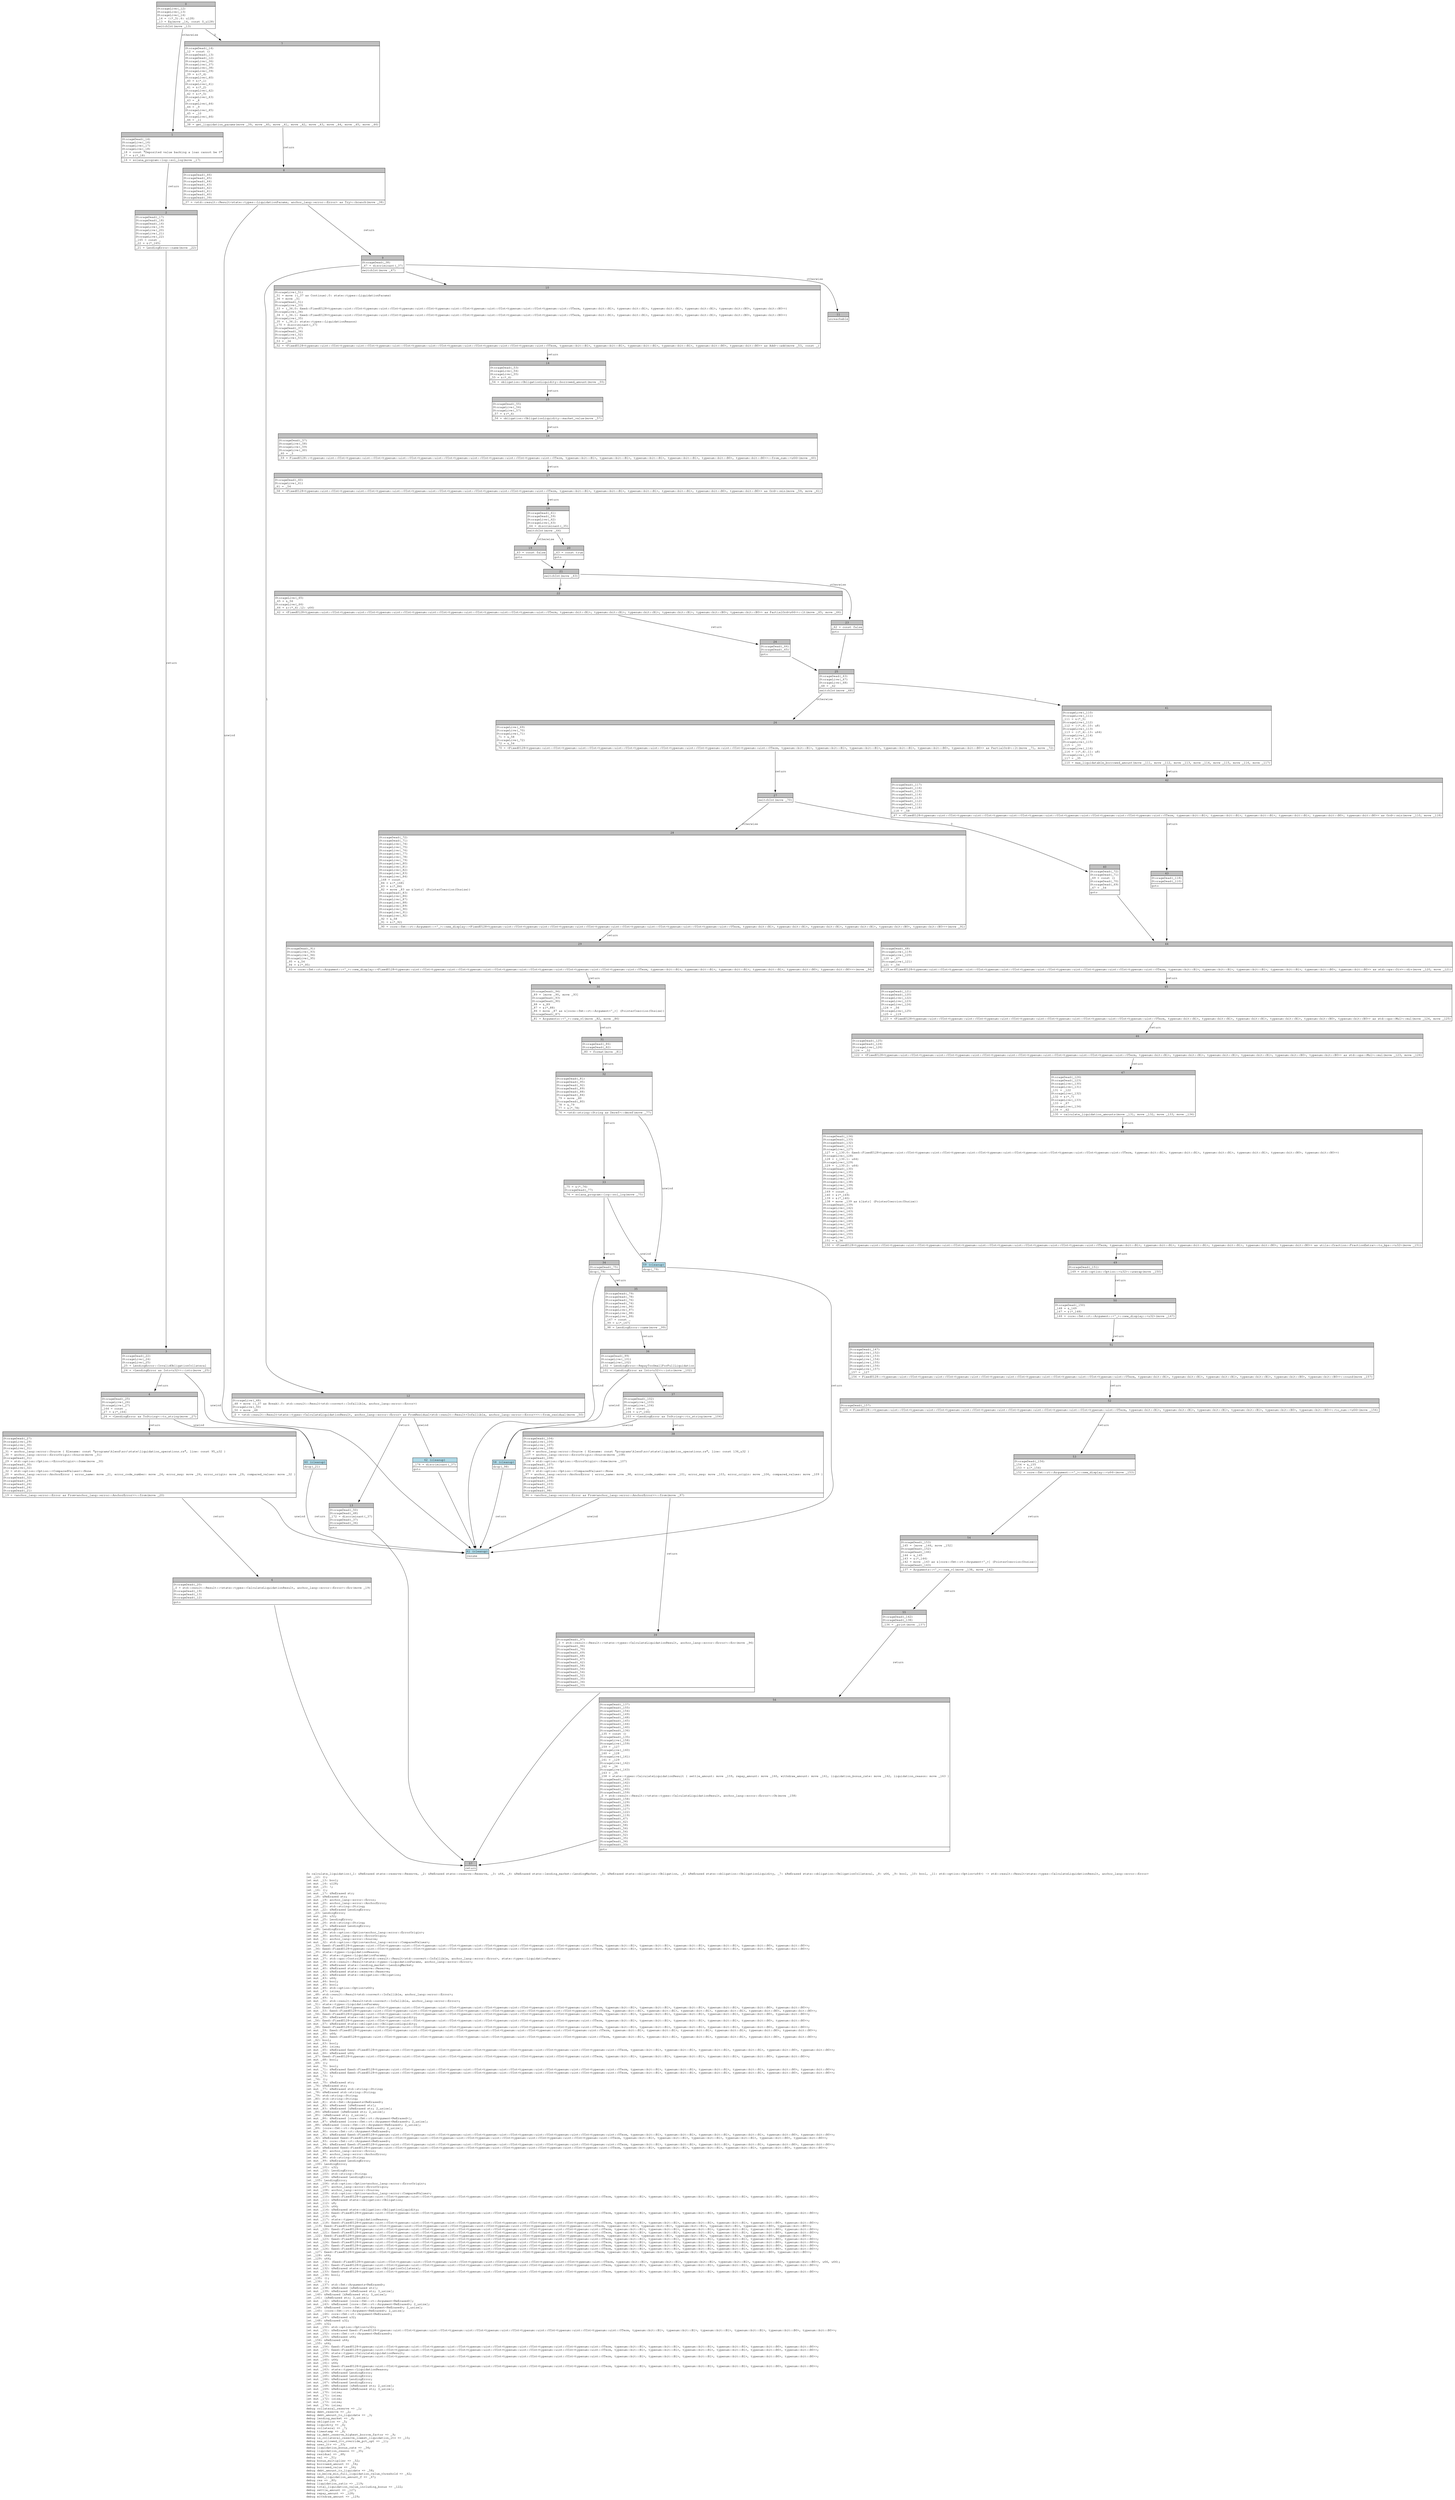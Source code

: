 digraph Mir_0_1566 {
    graph [fontname="Courier, monospace"];
    node [fontname="Courier, monospace"];
    edge [fontname="Courier, monospace"];
    label=<fn calculate_liquidation(_1: &amp;ReErased state::reserve::Reserve, _2: &amp;ReErased state::reserve::Reserve, _3: u64, _4: &amp;ReErased state::lending_market::LendingMarket, _5: &amp;ReErased state::obligation::Obligation, _6: &amp;ReErased state::obligation::ObligationLiquidity, _7: &amp;ReErased state::obligation::ObligationCollateral, _8: u64, _9: bool, _10: bool, _11: std::option::Option&lt;u64&gt;) -&gt; std::result::Result&lt;state::types::CalculateLiquidationResult, anchor_lang::error::Error&gt;<br align="left"/>let _12: ();<br align="left"/>let mut _13: bool;<br align="left"/>let mut _14: u128;<br align="left"/>let mut _15: !;<br align="left"/>let _16: ();<br align="left"/>let mut _17: &amp;ReErased str;<br align="left"/>let _18: &amp;ReErased str;<br align="left"/>let mut _19: anchor_lang::error::Error;<br align="left"/>let mut _20: anchor_lang::error::AnchorError;<br align="left"/>let mut _21: std::string::String;<br align="left"/>let mut _22: &amp;ReErased LendingError;<br align="left"/>let _23: LendingError;<br align="left"/>let mut _24: u32;<br align="left"/>let mut _25: LendingError;<br align="left"/>let mut _26: std::string::String;<br align="left"/>let mut _27: &amp;ReErased LendingError;<br align="left"/>let _28: LendingError;<br align="left"/>let mut _29: std::option::Option&lt;anchor_lang::error::ErrorOrigin&gt;;<br align="left"/>let mut _30: anchor_lang::error::ErrorOrigin;<br align="left"/>let mut _31: anchor_lang::error::Source;<br align="left"/>let mut _32: std::option::Option&lt;anchor_lang::error::ComparedValues&gt;;<br align="left"/>let _33: fixed::FixedU128&lt;typenum::uint::UInt&lt;typenum::uint::UInt&lt;typenum::uint::UInt&lt;typenum::uint::UInt&lt;typenum::uint::UInt&lt;typenum::uint::UInt&lt;typenum::uint::UTerm, typenum::bit::B1&gt;, typenum::bit::B1&gt;, typenum::bit::B1&gt;, typenum::bit::B1&gt;, typenum::bit::B0&gt;, typenum::bit::B0&gt;&gt;;<br align="left"/>let _34: fixed::FixedU128&lt;typenum::uint::UInt&lt;typenum::uint::UInt&lt;typenum::uint::UInt&lt;typenum::uint::UInt&lt;typenum::uint::UInt&lt;typenum::uint::UInt&lt;typenum::uint::UTerm, typenum::bit::B1&gt;, typenum::bit::B1&gt;, typenum::bit::B1&gt;, typenum::bit::B1&gt;, typenum::bit::B0&gt;, typenum::bit::B0&gt;&gt;;<br align="left"/>let _35: state::types::LiquidationReason;<br align="left"/>let mut _36: state::types::LiquidationParams;<br align="left"/>let mut _37: std::ops::ControlFlow&lt;std::result::Result&lt;std::convert::Infallible, anchor_lang::error::Error&gt;, state::types::LiquidationParams&gt;;<br align="left"/>let mut _38: std::result::Result&lt;state::types::LiquidationParams, anchor_lang::error::Error&gt;;<br align="left"/>let mut _39: &amp;ReErased state::lending_market::LendingMarket;<br align="left"/>let mut _40: &amp;ReErased state::reserve::Reserve;<br align="left"/>let mut _41: &amp;ReErased state::reserve::Reserve;<br align="left"/>let mut _42: &amp;ReErased state::obligation::Obligation;<br align="left"/>let mut _43: u64;<br align="left"/>let mut _44: bool;<br align="left"/>let mut _45: bool;<br align="left"/>let mut _46: std::option::Option&lt;u64&gt;;<br align="left"/>let mut _47: isize;<br align="left"/>let _48: std::result::Result&lt;std::convert::Infallible, anchor_lang::error::Error&gt;;<br align="left"/>let mut _49: !;<br align="left"/>let mut _50: std::result::Result&lt;std::convert::Infallible, anchor_lang::error::Error&gt;;<br align="left"/>let _51: state::types::LiquidationParams;<br align="left"/>let _52: fixed::FixedU128&lt;typenum::uint::UInt&lt;typenum::uint::UInt&lt;typenum::uint::UInt&lt;typenum::uint::UInt&lt;typenum::uint::UInt&lt;typenum::uint::UInt&lt;typenum::uint::UTerm, typenum::bit::B1&gt;, typenum::bit::B1&gt;, typenum::bit::B1&gt;, typenum::bit::B1&gt;, typenum::bit::B0&gt;, typenum::bit::B0&gt;&gt;;<br align="left"/>let mut _53: fixed::FixedU128&lt;typenum::uint::UInt&lt;typenum::uint::UInt&lt;typenum::uint::UInt&lt;typenum::uint::UInt&lt;typenum::uint::UInt&lt;typenum::uint::UInt&lt;typenum::uint::UTerm, typenum::bit::B1&gt;, typenum::bit::B1&gt;, typenum::bit::B1&gt;, typenum::bit::B1&gt;, typenum::bit::B0&gt;, typenum::bit::B0&gt;&gt;;<br align="left"/>let _54: fixed::FixedU128&lt;typenum::uint::UInt&lt;typenum::uint::UInt&lt;typenum::uint::UInt&lt;typenum::uint::UInt&lt;typenum::uint::UInt&lt;typenum::uint::UInt&lt;typenum::uint::UTerm, typenum::bit::B1&gt;, typenum::bit::B1&gt;, typenum::bit::B1&gt;, typenum::bit::B1&gt;, typenum::bit::B0&gt;, typenum::bit::B0&gt;&gt;;<br align="left"/>let mut _55: &amp;ReErased state::obligation::ObligationLiquidity;<br align="left"/>let _56: fixed::FixedU128&lt;typenum::uint::UInt&lt;typenum::uint::UInt&lt;typenum::uint::UInt&lt;typenum::uint::UInt&lt;typenum::uint::UInt&lt;typenum::uint::UInt&lt;typenum::uint::UTerm, typenum::bit::B1&gt;, typenum::bit::B1&gt;, typenum::bit::B1&gt;, typenum::bit::B1&gt;, typenum::bit::B0&gt;, typenum::bit::B0&gt;&gt;;<br align="left"/>let mut _57: &amp;ReErased state::obligation::ObligationLiquidity;<br align="left"/>let _58: fixed::FixedU128&lt;typenum::uint::UInt&lt;typenum::uint::UInt&lt;typenum::uint::UInt&lt;typenum::uint::UInt&lt;typenum::uint::UInt&lt;typenum::uint::UInt&lt;typenum::uint::UTerm, typenum::bit::B1&gt;, typenum::bit::B1&gt;, typenum::bit::B1&gt;, typenum::bit::B1&gt;, typenum::bit::B0&gt;, typenum::bit::B0&gt;&gt;;<br align="left"/>let mut _59: fixed::FixedU128&lt;typenum::uint::UInt&lt;typenum::uint::UInt&lt;typenum::uint::UInt&lt;typenum::uint::UInt&lt;typenum::uint::UInt&lt;typenum::uint::UInt&lt;typenum::uint::UTerm, typenum::bit::B1&gt;, typenum::bit::B1&gt;, typenum::bit::B1&gt;, typenum::bit::B1&gt;, typenum::bit::B0&gt;, typenum::bit::B0&gt;&gt;;<br align="left"/>let mut _60: u64;<br align="left"/>let mut _61: fixed::FixedU128&lt;typenum::uint::UInt&lt;typenum::uint::UInt&lt;typenum::uint::UInt&lt;typenum::uint::UInt&lt;typenum::uint::UInt&lt;typenum::uint::UInt&lt;typenum::uint::UTerm, typenum::bit::B1&gt;, typenum::bit::B1&gt;, typenum::bit::B1&gt;, typenum::bit::B1&gt;, typenum::bit::B0&gt;, typenum::bit::B0&gt;&gt;;<br align="left"/>let _62: bool;<br align="left"/>let mut _63: bool;<br align="left"/>let mut _64: isize;<br align="left"/>let mut _65: &amp;ReErased fixed::FixedU128&lt;typenum::uint::UInt&lt;typenum::uint::UInt&lt;typenum::uint::UInt&lt;typenum::uint::UInt&lt;typenum::uint::UInt&lt;typenum::uint::UInt&lt;typenum::uint::UTerm, typenum::bit::B1&gt;, typenum::bit::B1&gt;, typenum::bit::B1&gt;, typenum::bit::B1&gt;, typenum::bit::B0&gt;, typenum::bit::B0&gt;&gt;;<br align="left"/>let mut _66: &amp;ReErased u64;<br align="left"/>let _67: fixed::FixedU128&lt;typenum::uint::UInt&lt;typenum::uint::UInt&lt;typenum::uint::UInt&lt;typenum::uint::UInt&lt;typenum::uint::UInt&lt;typenum::uint::UInt&lt;typenum::uint::UTerm, typenum::bit::B1&gt;, typenum::bit::B1&gt;, typenum::bit::B1&gt;, typenum::bit::B1&gt;, typenum::bit::B0&gt;, typenum::bit::B0&gt;&gt;;<br align="left"/>let mut _68: bool;<br align="left"/>let _69: ();<br align="left"/>let mut _70: bool;<br align="left"/>let mut _71: &amp;ReErased fixed::FixedU128&lt;typenum::uint::UInt&lt;typenum::uint::UInt&lt;typenum::uint::UInt&lt;typenum::uint::UInt&lt;typenum::uint::UInt&lt;typenum::uint::UInt&lt;typenum::uint::UTerm, typenum::bit::B1&gt;, typenum::bit::B1&gt;, typenum::bit::B1&gt;, typenum::bit::B1&gt;, typenum::bit::B0&gt;, typenum::bit::B0&gt;&gt;;<br align="left"/>let mut _72: &amp;ReErased fixed::FixedU128&lt;typenum::uint::UInt&lt;typenum::uint::UInt&lt;typenum::uint::UInt&lt;typenum::uint::UInt&lt;typenum::uint::UInt&lt;typenum::uint::UInt&lt;typenum::uint::UTerm, typenum::bit::B1&gt;, typenum::bit::B1&gt;, typenum::bit::B1&gt;, typenum::bit::B1&gt;, typenum::bit::B0&gt;, typenum::bit::B0&gt;&gt;;<br align="left"/>let mut _73: !;<br align="left"/>let _74: ();<br align="left"/>let mut _75: &amp;ReErased str;<br align="left"/>let _76: &amp;ReErased str;<br align="left"/>let mut _77: &amp;ReErased std::string::String;<br align="left"/>let _78: &amp;ReErased std::string::String;<br align="left"/>let _79: std::string::String;<br align="left"/>let _80: std::string::String;<br align="left"/>let mut _81: std::fmt::Arguments&lt;ReErased&gt;;<br align="left"/>let mut _82: &amp;ReErased [&amp;ReErased str];<br align="left"/>let mut _83: &amp;ReErased [&amp;ReErased str; 2_usize];<br align="left"/>let _84: &amp;ReErased [&amp;ReErased str; 2_usize];<br align="left"/>let _85: [&amp;ReErased str; 2_usize];<br align="left"/>let mut _86: &amp;ReErased [core::fmt::rt::Argument&lt;ReErased&gt;];<br align="left"/>let mut _87: &amp;ReErased [core::fmt::rt::Argument&lt;ReErased&gt;; 2_usize];<br align="left"/>let _88: &amp;ReErased [core::fmt::rt::Argument&lt;ReErased&gt;; 2_usize];<br align="left"/>let _89: [core::fmt::rt::Argument&lt;ReErased&gt;; 2_usize];<br align="left"/>let mut _90: core::fmt::rt::Argument&lt;ReErased&gt;;<br align="left"/>let mut _91: &amp;ReErased fixed::FixedU128&lt;typenum::uint::UInt&lt;typenum::uint::UInt&lt;typenum::uint::UInt&lt;typenum::uint::UInt&lt;typenum::uint::UInt&lt;typenum::uint::UInt&lt;typenum::uint::UTerm, typenum::bit::B1&gt;, typenum::bit::B1&gt;, typenum::bit::B1&gt;, typenum::bit::B1&gt;, typenum::bit::B0&gt;, typenum::bit::B0&gt;&gt;;<br align="left"/>let _92: &amp;ReErased fixed::FixedU128&lt;typenum::uint::UInt&lt;typenum::uint::UInt&lt;typenum::uint::UInt&lt;typenum::uint::UInt&lt;typenum::uint::UInt&lt;typenum::uint::UInt&lt;typenum::uint::UTerm, typenum::bit::B1&gt;, typenum::bit::B1&gt;, typenum::bit::B1&gt;, typenum::bit::B1&gt;, typenum::bit::B0&gt;, typenum::bit::B0&gt;&gt;;<br align="left"/>let mut _93: core::fmt::rt::Argument&lt;ReErased&gt;;<br align="left"/>let mut _94: &amp;ReErased fixed::FixedU128&lt;typenum::uint::UInt&lt;typenum::uint::UInt&lt;typenum::uint::UInt&lt;typenum::uint::UInt&lt;typenum::uint::UInt&lt;typenum::uint::UInt&lt;typenum::uint::UTerm, typenum::bit::B1&gt;, typenum::bit::B1&gt;, typenum::bit::B1&gt;, typenum::bit::B1&gt;, typenum::bit::B0&gt;, typenum::bit::B0&gt;&gt;;<br align="left"/>let _95: &amp;ReErased fixed::FixedU128&lt;typenum::uint::UInt&lt;typenum::uint::UInt&lt;typenum::uint::UInt&lt;typenum::uint::UInt&lt;typenum::uint::UInt&lt;typenum::uint::UInt&lt;typenum::uint::UTerm, typenum::bit::B1&gt;, typenum::bit::B1&gt;, typenum::bit::B1&gt;, typenum::bit::B1&gt;, typenum::bit::B0&gt;, typenum::bit::B0&gt;&gt;;<br align="left"/>let mut _96: anchor_lang::error::Error;<br align="left"/>let mut _97: anchor_lang::error::AnchorError;<br align="left"/>let mut _98: std::string::String;<br align="left"/>let mut _99: &amp;ReErased LendingError;<br align="left"/>let _100: LendingError;<br align="left"/>let mut _101: u32;<br align="left"/>let mut _102: LendingError;<br align="left"/>let mut _103: std::string::String;<br align="left"/>let mut _104: &amp;ReErased LendingError;<br align="left"/>let _105: LendingError;<br align="left"/>let mut _106: std::option::Option&lt;anchor_lang::error::ErrorOrigin&gt;;<br align="left"/>let mut _107: anchor_lang::error::ErrorOrigin;<br align="left"/>let mut _108: anchor_lang::error::Source;<br align="left"/>let mut _109: std::option::Option&lt;anchor_lang::error::ComparedValues&gt;;<br align="left"/>let mut _110: fixed::FixedU128&lt;typenum::uint::UInt&lt;typenum::uint::UInt&lt;typenum::uint::UInt&lt;typenum::uint::UInt&lt;typenum::uint::UInt&lt;typenum::uint::UInt&lt;typenum::uint::UTerm, typenum::bit::B1&gt;, typenum::bit::B1&gt;, typenum::bit::B1&gt;, typenum::bit::B1&gt;, typenum::bit::B0&gt;, typenum::bit::B0&gt;&gt;;<br align="left"/>let mut _111: &amp;ReErased state::obligation::Obligation;<br align="left"/>let mut _112: u8;<br align="left"/>let mut _113: u64;<br align="left"/>let mut _114: &amp;ReErased state::obligation::ObligationLiquidity;<br align="left"/>let mut _115: fixed::FixedU128&lt;typenum::uint::UInt&lt;typenum::uint::UInt&lt;typenum::uint::UInt&lt;typenum::uint::UInt&lt;typenum::uint::UInt&lt;typenum::uint::UInt&lt;typenum::uint::UTerm, typenum::bit::B1&gt;, typenum::bit::B1&gt;, typenum::bit::B1&gt;, typenum::bit::B1&gt;, typenum::bit::B0&gt;, typenum::bit::B0&gt;&gt;;<br align="left"/>let mut _116: u8;<br align="left"/>let mut _117: state::types::LiquidationReason;<br align="left"/>let mut _118: fixed::FixedU128&lt;typenum::uint::UInt&lt;typenum::uint::UInt&lt;typenum::uint::UInt&lt;typenum::uint::UInt&lt;typenum::uint::UInt&lt;typenum::uint::UInt&lt;typenum::uint::UTerm, typenum::bit::B1&gt;, typenum::bit::B1&gt;, typenum::bit::B1&gt;, typenum::bit::B1&gt;, typenum::bit::B0&gt;, typenum::bit::B0&gt;&gt;;<br align="left"/>let _119: fixed::FixedU128&lt;typenum::uint::UInt&lt;typenum::uint::UInt&lt;typenum::uint::UInt&lt;typenum::uint::UInt&lt;typenum::uint::UInt&lt;typenum::uint::UInt&lt;typenum::uint::UTerm, typenum::bit::B1&gt;, typenum::bit::B1&gt;, typenum::bit::B1&gt;, typenum::bit::B1&gt;, typenum::bit::B0&gt;, typenum::bit::B0&gt;&gt;;<br align="left"/>let mut _120: fixed::FixedU128&lt;typenum::uint::UInt&lt;typenum::uint::UInt&lt;typenum::uint::UInt&lt;typenum::uint::UInt&lt;typenum::uint::UInt&lt;typenum::uint::UInt&lt;typenum::uint::UTerm, typenum::bit::B1&gt;, typenum::bit::B1&gt;, typenum::bit::B1&gt;, typenum::bit::B1&gt;, typenum::bit::B0&gt;, typenum::bit::B0&gt;&gt;;<br align="left"/>let mut _121: fixed::FixedU128&lt;typenum::uint::UInt&lt;typenum::uint::UInt&lt;typenum::uint::UInt&lt;typenum::uint::UInt&lt;typenum::uint::UInt&lt;typenum::uint::UInt&lt;typenum::uint::UTerm, typenum::bit::B1&gt;, typenum::bit::B1&gt;, typenum::bit::B1&gt;, typenum::bit::B1&gt;, typenum::bit::B0&gt;, typenum::bit::B0&gt;&gt;;<br align="left"/>let _122: fixed::FixedU128&lt;typenum::uint::UInt&lt;typenum::uint::UInt&lt;typenum::uint::UInt&lt;typenum::uint::UInt&lt;typenum::uint::UInt&lt;typenum::uint::UInt&lt;typenum::uint::UTerm, typenum::bit::B1&gt;, typenum::bit::B1&gt;, typenum::bit::B1&gt;, typenum::bit::B1&gt;, typenum::bit::B0&gt;, typenum::bit::B0&gt;&gt;;<br align="left"/>let mut _123: fixed::FixedU128&lt;typenum::uint::UInt&lt;typenum::uint::UInt&lt;typenum::uint::UInt&lt;typenum::uint::UInt&lt;typenum::uint::UInt&lt;typenum::uint::UInt&lt;typenum::uint::UTerm, typenum::bit::B1&gt;, typenum::bit::B1&gt;, typenum::bit::B1&gt;, typenum::bit::B1&gt;, typenum::bit::B0&gt;, typenum::bit::B0&gt;&gt;;<br align="left"/>let mut _124: fixed::FixedU128&lt;typenum::uint::UInt&lt;typenum::uint::UInt&lt;typenum::uint::UInt&lt;typenum::uint::UInt&lt;typenum::uint::UInt&lt;typenum::uint::UInt&lt;typenum::uint::UTerm, typenum::bit::B1&gt;, typenum::bit::B1&gt;, typenum::bit::B1&gt;, typenum::bit::B1&gt;, typenum::bit::B0&gt;, typenum::bit::B0&gt;&gt;;<br align="left"/>let mut _125: fixed::FixedU128&lt;typenum::uint::UInt&lt;typenum::uint::UInt&lt;typenum::uint::UInt&lt;typenum::uint::UInt&lt;typenum::uint::UInt&lt;typenum::uint::UInt&lt;typenum::uint::UTerm, typenum::bit::B1&gt;, typenum::bit::B1&gt;, typenum::bit::B1&gt;, typenum::bit::B1&gt;, typenum::bit::B0&gt;, typenum::bit::B0&gt;&gt;;<br align="left"/>let mut _126: fixed::FixedU128&lt;typenum::uint::UInt&lt;typenum::uint::UInt&lt;typenum::uint::UInt&lt;typenum::uint::UInt&lt;typenum::uint::UInt&lt;typenum::uint::UInt&lt;typenum::uint::UTerm, typenum::bit::B1&gt;, typenum::bit::B1&gt;, typenum::bit::B1&gt;, typenum::bit::B1&gt;, typenum::bit::B0&gt;, typenum::bit::B0&gt;&gt;;<br align="left"/>let _127: fixed::FixedU128&lt;typenum::uint::UInt&lt;typenum::uint::UInt&lt;typenum::uint::UInt&lt;typenum::uint::UInt&lt;typenum::uint::UInt&lt;typenum::uint::UInt&lt;typenum::uint::UTerm, typenum::bit::B1&gt;, typenum::bit::B1&gt;, typenum::bit::B1&gt;, typenum::bit::B1&gt;, typenum::bit::B0&gt;, typenum::bit::B0&gt;&gt;;<br align="left"/>let _128: u64;<br align="left"/>let _129: u64;<br align="left"/>let mut _130: (fixed::FixedU128&lt;typenum::uint::UInt&lt;typenum::uint::UInt&lt;typenum::uint::UInt&lt;typenum::uint::UInt&lt;typenum::uint::UInt&lt;typenum::uint::UInt&lt;typenum::uint::UTerm, typenum::bit::B1&gt;, typenum::bit::B1&gt;, typenum::bit::B1&gt;, typenum::bit::B1&gt;, typenum::bit::B0&gt;, typenum::bit::B0&gt;&gt;, u64, u64);<br align="left"/>let mut _131: fixed::FixedU128&lt;typenum::uint::UInt&lt;typenum::uint::UInt&lt;typenum::uint::UInt&lt;typenum::uint::UInt&lt;typenum::uint::UInt&lt;typenum::uint::UInt&lt;typenum::uint::UTerm, typenum::bit::B1&gt;, typenum::bit::B1&gt;, typenum::bit::B1&gt;, typenum::bit::B1&gt;, typenum::bit::B0&gt;, typenum::bit::B0&gt;&gt;;<br align="left"/>let mut _132: &amp;ReErased state::obligation::ObligationCollateral;<br align="left"/>let mut _133: fixed::FixedU128&lt;typenum::uint::UInt&lt;typenum::uint::UInt&lt;typenum::uint::UInt&lt;typenum::uint::UInt&lt;typenum::uint::UInt&lt;typenum::uint::UInt&lt;typenum::uint::UTerm, typenum::bit::B1&gt;, typenum::bit::B1&gt;, typenum::bit::B1&gt;, typenum::bit::B1&gt;, typenum::bit::B0&gt;, typenum::bit::B0&gt;&gt;;<br align="left"/>let mut _134: bool;<br align="left"/>let _135: ();<br align="left"/>let _136: ();<br align="left"/>let mut _137: std::fmt::Arguments&lt;ReErased&gt;;<br align="left"/>let mut _138: &amp;ReErased [&amp;ReErased str];<br align="left"/>let mut _139: &amp;ReErased [&amp;ReErased str; 3_usize];<br align="left"/>let _140: &amp;ReErased [&amp;ReErased str; 3_usize];<br align="left"/>let _141: [&amp;ReErased str; 3_usize];<br align="left"/>let mut _142: &amp;ReErased [core::fmt::rt::Argument&lt;ReErased&gt;];<br align="left"/>let mut _143: &amp;ReErased [core::fmt::rt::Argument&lt;ReErased&gt;; 2_usize];<br align="left"/>let _144: &amp;ReErased [core::fmt::rt::Argument&lt;ReErased&gt;; 2_usize];<br align="left"/>let _145: [core::fmt::rt::Argument&lt;ReErased&gt;; 2_usize];<br align="left"/>let mut _146: core::fmt::rt::Argument&lt;ReErased&gt;;<br align="left"/>let mut _147: &amp;ReErased u32;<br align="left"/>let _148: &amp;ReErased u32;<br align="left"/>let _149: u32;<br align="left"/>let mut _150: std::option::Option&lt;u32&gt;;<br align="left"/>let mut _151: &amp;ReErased fixed::FixedU128&lt;typenum::uint::UInt&lt;typenum::uint::UInt&lt;typenum::uint::UInt&lt;typenum::uint::UInt&lt;typenum::uint::UInt&lt;typenum::uint::UInt&lt;typenum::uint::UTerm, typenum::bit::B1&gt;, typenum::bit::B1&gt;, typenum::bit::B1&gt;, typenum::bit::B1&gt;, typenum::bit::B0&gt;, typenum::bit::B0&gt;&gt;;<br align="left"/>let mut _152: core::fmt::rt::Argument&lt;ReErased&gt;;<br align="left"/>let mut _153: &amp;ReErased u64;<br align="left"/>let _154: &amp;ReErased u64;<br align="left"/>let _155: u64;<br align="left"/>let mut _156: fixed::FixedU128&lt;typenum::uint::UInt&lt;typenum::uint::UInt&lt;typenum::uint::UInt&lt;typenum::uint::UInt&lt;typenum::uint::UInt&lt;typenum::uint::UInt&lt;typenum::uint::UTerm, typenum::bit::B1&gt;, typenum::bit::B1&gt;, typenum::bit::B1&gt;, typenum::bit::B1&gt;, typenum::bit::B0&gt;, typenum::bit::B0&gt;&gt;;<br align="left"/>let mut _157: fixed::FixedU128&lt;typenum::uint::UInt&lt;typenum::uint::UInt&lt;typenum::uint::UInt&lt;typenum::uint::UInt&lt;typenum::uint::UInt&lt;typenum::uint::UInt&lt;typenum::uint::UTerm, typenum::bit::B1&gt;, typenum::bit::B1&gt;, typenum::bit::B1&gt;, typenum::bit::B1&gt;, typenum::bit::B0&gt;, typenum::bit::B0&gt;&gt;;<br align="left"/>let mut _158: state::types::CalculateLiquidationResult;<br align="left"/>let mut _159: fixed::FixedU128&lt;typenum::uint::UInt&lt;typenum::uint::UInt&lt;typenum::uint::UInt&lt;typenum::uint::UInt&lt;typenum::uint::UInt&lt;typenum::uint::UInt&lt;typenum::uint::UTerm, typenum::bit::B1&gt;, typenum::bit::B1&gt;, typenum::bit::B1&gt;, typenum::bit::B1&gt;, typenum::bit::B0&gt;, typenum::bit::B0&gt;&gt;;<br align="left"/>let mut _160: u64;<br align="left"/>let mut _161: u64;<br align="left"/>let mut _162: fixed::FixedU128&lt;typenum::uint::UInt&lt;typenum::uint::UInt&lt;typenum::uint::UInt&lt;typenum::uint::UInt&lt;typenum::uint::UInt&lt;typenum::uint::UInt&lt;typenum::uint::UTerm, typenum::bit::B1&gt;, typenum::bit::B1&gt;, typenum::bit::B1&gt;, typenum::bit::B1&gt;, typenum::bit::B0&gt;, typenum::bit::B0&gt;&gt;;<br align="left"/>let mut _163: state::types::LiquidationReason;<br align="left"/>let mut _164: &amp;ReErased LendingError;<br align="left"/>let mut _165: &amp;ReErased LendingError;<br align="left"/>let mut _166: &amp;ReErased LendingError;<br align="left"/>let mut _167: &amp;ReErased LendingError;<br align="left"/>let mut _168: &amp;ReErased [&amp;ReErased str; 2_usize];<br align="left"/>let mut _169: &amp;ReErased [&amp;ReErased str; 3_usize];<br align="left"/>let mut _170: isize;<br align="left"/>let mut _171: isize;<br align="left"/>let mut _172: isize;<br align="left"/>let mut _173: isize;<br align="left"/>let mut _174: isize;<br align="left"/>debug collateral_reserve =&gt; _1;<br align="left"/>debug debt_reserve =&gt; _2;<br align="left"/>debug debt_amount_to_liquidate =&gt; _3;<br align="left"/>debug lending_market =&gt; _4;<br align="left"/>debug obligation =&gt; _5;<br align="left"/>debug liquidity =&gt; _6;<br align="left"/>debug collateral =&gt; _7;<br align="left"/>debug timestamp =&gt; _8;<br align="left"/>debug is_debt_reserve_highest_borrow_factor =&gt; _9;<br align="left"/>debug is_collateral_reserve_lowest_liquidation_ltv =&gt; _10;<br align="left"/>debug max_allowed_ltv_override_pct_opt =&gt; _11;<br align="left"/>debug user_ltv =&gt; _33;<br align="left"/>debug liquidation_bonus_rate =&gt; _34;<br align="left"/>debug liquidation_reason =&gt; _35;<br align="left"/>debug residual =&gt; _48;<br align="left"/>debug val =&gt; _51;<br align="left"/>debug bonus_multiplier =&gt; _52;<br align="left"/>debug borrowed_amount =&gt; _54;<br align="left"/>debug borrowed_value =&gt; _56;<br align="left"/>debug debt_amount_to_liquidate =&gt; _58;<br align="left"/>debug is_below_min_full_liquidation_value_threshold =&gt; _62;<br align="left"/>debug debt_liquidation_amount_f =&gt; _67;<br align="left"/>debug res =&gt; _80;<br align="left"/>debug liquidation_ratio =&gt; _119;<br align="left"/>debug total_liquidation_value_including_bonus =&gt; _122;<br align="left"/>debug settle_amount =&gt; _127;<br align="left"/>debug repay_amount =&gt; _128;<br align="left"/>debug withdraw_amount =&gt; _129;<br align="left"/>>;
    bb0__0_1566 [shape="none", label=<<table border="0" cellborder="1" cellspacing="0"><tr><td bgcolor="gray" align="center" colspan="1">0</td></tr><tr><td align="left" balign="left">StorageLive(_12)<br/>StorageLive(_13)<br/>StorageLive(_14)<br/>_14 = ((*_5).6: u128)<br/>_13 = Eq(move _14, const 0_u128)<br/></td></tr><tr><td align="left">switchInt(move _13)</td></tr></table>>];
    bb1__0_1566 [shape="none", label=<<table border="0" cellborder="1" cellspacing="0"><tr><td bgcolor="gray" align="center" colspan="1">1</td></tr><tr><td align="left" balign="left">StorageDead(_14)<br/>StorageLive(_16)<br/>StorageLive(_17)<br/>StorageLive(_18)<br/>_18 = const &quot;Deposited value backing a loan cannot be 0&quot;<br/>_17 = &amp;(*_18)<br/></td></tr><tr><td align="left">_16 = solana_program::log::sol_log(move _17)</td></tr></table>>];
    bb2__0_1566 [shape="none", label=<<table border="0" cellborder="1" cellspacing="0"><tr><td bgcolor="gray" align="center" colspan="1">2</td></tr><tr><td align="left" balign="left">StorageDead(_17)<br/>StorageDead(_18)<br/>StorageDead(_16)<br/>StorageLive(_19)<br/>StorageLive(_20)<br/>StorageLive(_21)<br/>StorageLive(_22)<br/>_165 = const _<br/>_22 = &amp;(*_165)<br/></td></tr><tr><td align="left">_21 = LendingError::name(move _22)</td></tr></table>>];
    bb3__0_1566 [shape="none", label=<<table border="0" cellborder="1" cellspacing="0"><tr><td bgcolor="gray" align="center" colspan="1">3</td></tr><tr><td align="left" balign="left">StorageDead(_22)<br/>StorageLive(_24)<br/>StorageLive(_25)<br/>_25 = LendingError::InvalidObligationCollateral<br/></td></tr><tr><td align="left">_24 = &lt;LendingError as Into&lt;u32&gt;&gt;::into(move _25)</td></tr></table>>];
    bb4__0_1566 [shape="none", label=<<table border="0" cellborder="1" cellspacing="0"><tr><td bgcolor="gray" align="center" colspan="1">4</td></tr><tr><td align="left" balign="left">StorageDead(_25)<br/>StorageLive(_26)<br/>StorageLive(_27)<br/>_164 = const _<br/>_27 = &amp;(*_164)<br/></td></tr><tr><td align="left">_26 = &lt;LendingError as ToString&gt;::to_string(move _27)</td></tr></table>>];
    bb5__0_1566 [shape="none", label=<<table border="0" cellborder="1" cellspacing="0"><tr><td bgcolor="gray" align="center" colspan="1">5</td></tr><tr><td align="left" balign="left">StorageDead(_27)<br/>StorageLive(_29)<br/>StorageLive(_30)<br/>StorageLive(_31)<br/>_31 = anchor_lang::error::Source { filename: const &quot;programs\\klend\\src\\state\\liquidation_operations.rs&quot;, line: const 95_u32 }<br/>_30 = anchor_lang::error::ErrorOrigin::Source(move _31)<br/>StorageDead(_31)<br/>_29 = std::option::Option::&lt;ErrorOrigin&gt;::Some(move _30)<br/>StorageDead(_30)<br/>StorageLive(_32)<br/>_32 = std::option::Option::&lt;ComparedValues&gt;::None<br/>_20 = anchor_lang::error::AnchorError { error_name: move _21, error_code_number: move _24, error_msg: move _26, error_origin: move _29, compared_values: move _32 }<br/>StorageDead(_32)<br/>StorageDead(_29)<br/>StorageDead(_26)<br/>StorageDead(_24)<br/>StorageDead(_21)<br/></td></tr><tr><td align="left">_19 = &lt;anchor_lang::error::Error as From&lt;anchor_lang::error::AnchorError&gt;&gt;::from(move _20)</td></tr></table>>];
    bb6__0_1566 [shape="none", label=<<table border="0" cellborder="1" cellspacing="0"><tr><td bgcolor="gray" align="center" colspan="1">6</td></tr><tr><td align="left" balign="left">StorageDead(_20)<br/>_0 = std::result::Result::&lt;state::types::CalculateLiquidationResult, anchor_lang::error::Error&gt;::Err(move _19)<br/>StorageDead(_19)<br/>StorageDead(_13)<br/>StorageDead(_12)<br/></td></tr><tr><td align="left">goto</td></tr></table>>];
    bb7__0_1566 [shape="none", label=<<table border="0" cellborder="1" cellspacing="0"><tr><td bgcolor="gray" align="center" colspan="1">7</td></tr><tr><td align="left" balign="left">StorageDead(_14)<br/>_12 = const ()<br/>StorageDead(_13)<br/>StorageDead(_12)<br/>StorageLive(_36)<br/>StorageLive(_37)<br/>StorageLive(_38)<br/>StorageLive(_39)<br/>_39 = &amp;(*_4)<br/>StorageLive(_40)<br/>_40 = &amp;(*_1)<br/>StorageLive(_41)<br/>_41 = &amp;(*_2)<br/>StorageLive(_42)<br/>_42 = &amp;(*_5)<br/>StorageLive(_43)<br/>_43 = _8<br/>StorageLive(_44)<br/>_44 = _9<br/>StorageLive(_45)<br/>_45 = _10<br/>StorageLive(_46)<br/>_46 = _11<br/></td></tr><tr><td align="left">_38 = get_liquidation_params(move _39, move _40, move _41, move _42, move _43, move _44, move _45, move _46)</td></tr></table>>];
    bb8__0_1566 [shape="none", label=<<table border="0" cellborder="1" cellspacing="0"><tr><td bgcolor="gray" align="center" colspan="1">8</td></tr><tr><td align="left" balign="left">StorageDead(_46)<br/>StorageDead(_45)<br/>StorageDead(_44)<br/>StorageDead(_43)<br/>StorageDead(_42)<br/>StorageDead(_41)<br/>StorageDead(_40)<br/>StorageDead(_39)<br/></td></tr><tr><td align="left">_37 = &lt;std::result::Result&lt;state::types::LiquidationParams, anchor_lang::error::Error&gt; as Try&gt;::branch(move _38)</td></tr></table>>];
    bb9__0_1566 [shape="none", label=<<table border="0" cellborder="1" cellspacing="0"><tr><td bgcolor="gray" align="center" colspan="1">9</td></tr><tr><td align="left" balign="left">StorageDead(_38)<br/>_47 = discriminant(_37)<br/></td></tr><tr><td align="left">switchInt(move _47)</td></tr></table>>];
    bb10__0_1566 [shape="none", label=<<table border="0" cellborder="1" cellspacing="0"><tr><td bgcolor="gray" align="center" colspan="1">10</td></tr><tr><td align="left" balign="left">StorageLive(_51)<br/>_51 = move ((_37 as Continue).0: state::types::LiquidationParams)<br/>_36 = move _51<br/>StorageDead(_51)<br/>StorageLive(_33)<br/>_33 = (_36.0: fixed::FixedU128&lt;typenum::uint::UInt&lt;typenum::uint::UInt&lt;typenum::uint::UInt&lt;typenum::uint::UInt&lt;typenum::uint::UInt&lt;typenum::uint::UInt&lt;typenum::uint::UTerm, typenum::bit::B1&gt;, typenum::bit::B1&gt;, typenum::bit::B1&gt;, typenum::bit::B1&gt;, typenum::bit::B0&gt;, typenum::bit::B0&gt;&gt;)<br/>StorageLive(_34)<br/>_34 = (_36.1: fixed::FixedU128&lt;typenum::uint::UInt&lt;typenum::uint::UInt&lt;typenum::uint::UInt&lt;typenum::uint::UInt&lt;typenum::uint::UInt&lt;typenum::uint::UInt&lt;typenum::uint::UTerm, typenum::bit::B1&gt;, typenum::bit::B1&gt;, typenum::bit::B1&gt;, typenum::bit::B1&gt;, typenum::bit::B0&gt;, typenum::bit::B0&gt;&gt;)<br/>StorageLive(_35)<br/>_35 = (_36.2: state::types::LiquidationReason)<br/>_170 = discriminant(_37)<br/>StorageDead(_37)<br/>StorageDead(_36)<br/>StorageLive(_52)<br/>StorageLive(_53)<br/>_53 = _34<br/></td></tr><tr><td align="left">_52 = &lt;FixedU128&lt;typenum::uint::UInt&lt;typenum::uint::UInt&lt;typenum::uint::UInt&lt;typenum::uint::UInt&lt;typenum::uint::UInt&lt;typenum::uint::UInt&lt;typenum::uint::UTerm, typenum::bit::B1&gt;, typenum::bit::B1&gt;, typenum::bit::B1&gt;, typenum::bit::B1&gt;, typenum::bit::B0&gt;, typenum::bit::B0&gt;&gt; as Add&gt;::add(move _53, const _)</td></tr></table>>];
    bb11__0_1566 [shape="none", label=<<table border="0" cellborder="1" cellspacing="0"><tr><td bgcolor="gray" align="center" colspan="1">11</td></tr><tr><td align="left">unreachable</td></tr></table>>];
    bb12__0_1566 [shape="none", label=<<table border="0" cellborder="1" cellspacing="0"><tr><td bgcolor="gray" align="center" colspan="1">12</td></tr><tr><td align="left" balign="left">StorageLive(_48)<br/>_48 = move ((_37 as Break).0: std::result::Result&lt;std::convert::Infallible, anchor_lang::error::Error&gt;)<br/>StorageLive(_50)<br/>_50 = move _48<br/></td></tr><tr><td align="left">_0 = &lt;std::result::Result&lt;state::types::CalculateLiquidationResult, anchor_lang::error::Error&gt; as FromResidual&lt;std::result::Result&lt;Infallible, anchor_lang::error::Error&gt;&gt;&gt;::from_residual(move _50)</td></tr></table>>];
    bb13__0_1566 [shape="none", label=<<table border="0" cellborder="1" cellspacing="0"><tr><td bgcolor="gray" align="center" colspan="1">13</td></tr><tr><td align="left" balign="left">StorageDead(_50)<br/>StorageDead(_48)<br/>_172 = discriminant(_37)<br/>StorageDead(_37)<br/>StorageDead(_36)<br/></td></tr><tr><td align="left">goto</td></tr></table>>];
    bb14__0_1566 [shape="none", label=<<table border="0" cellborder="1" cellspacing="0"><tr><td bgcolor="gray" align="center" colspan="1">14</td></tr><tr><td align="left" balign="left">StorageDead(_53)<br/>StorageLive(_54)<br/>StorageLive(_55)<br/>_55 = &amp;(*_6)<br/></td></tr><tr><td align="left">_54 = obligation::ObligationLiquidity::borrowed_amount(move _55)</td></tr></table>>];
    bb15__0_1566 [shape="none", label=<<table border="0" cellborder="1" cellspacing="0"><tr><td bgcolor="gray" align="center" colspan="1">15</td></tr><tr><td align="left" balign="left">StorageDead(_55)<br/>StorageLive(_56)<br/>StorageLive(_57)<br/>_57 = &amp;(*_6)<br/></td></tr><tr><td align="left">_56 = obligation::ObligationLiquidity::market_value(move _57)</td></tr></table>>];
    bb16__0_1566 [shape="none", label=<<table border="0" cellborder="1" cellspacing="0"><tr><td bgcolor="gray" align="center" colspan="1">16</td></tr><tr><td align="left" balign="left">StorageDead(_57)<br/>StorageLive(_58)<br/>StorageLive(_59)<br/>StorageLive(_60)<br/>_60 = _3<br/></td></tr><tr><td align="left">_59 = FixedU128::&lt;typenum::uint::UInt&lt;typenum::uint::UInt&lt;typenum::uint::UInt&lt;typenum::uint::UInt&lt;typenum::uint::UInt&lt;typenum::uint::UInt&lt;typenum::uint::UTerm, typenum::bit::B1&gt;, typenum::bit::B1&gt;, typenum::bit::B1&gt;, typenum::bit::B1&gt;, typenum::bit::B0&gt;, typenum::bit::B0&gt;&gt;::from_num::&lt;u64&gt;(move _60)</td></tr></table>>];
    bb17__0_1566 [shape="none", label=<<table border="0" cellborder="1" cellspacing="0"><tr><td bgcolor="gray" align="center" colspan="1">17</td></tr><tr><td align="left" balign="left">StorageDead(_60)<br/>StorageLive(_61)<br/>_61 = _54<br/></td></tr><tr><td align="left">_58 = &lt;FixedU128&lt;typenum::uint::UInt&lt;typenum::uint::UInt&lt;typenum::uint::UInt&lt;typenum::uint::UInt&lt;typenum::uint::UInt&lt;typenum::uint::UInt&lt;typenum::uint::UTerm, typenum::bit::B1&gt;, typenum::bit::B1&gt;, typenum::bit::B1&gt;, typenum::bit::B1&gt;, typenum::bit::B0&gt;, typenum::bit::B0&gt;&gt; as Ord&gt;::min(move _59, move _61)</td></tr></table>>];
    bb18__0_1566 [shape="none", label=<<table border="0" cellborder="1" cellspacing="0"><tr><td bgcolor="gray" align="center" colspan="1">18</td></tr><tr><td align="left" balign="left">StorageDead(_61)<br/>StorageDead(_59)<br/>StorageLive(_62)<br/>StorageLive(_63)<br/>_64 = discriminant(_35)<br/></td></tr><tr><td align="left">switchInt(move _64)</td></tr></table>>];
    bb19__0_1566 [shape="none", label=<<table border="0" cellborder="1" cellspacing="0"><tr><td bgcolor="gray" align="center" colspan="1">19</td></tr><tr><td align="left" balign="left">_63 = const false<br/></td></tr><tr><td align="left">goto</td></tr></table>>];
    bb20__0_1566 [shape="none", label=<<table border="0" cellborder="1" cellspacing="0"><tr><td bgcolor="gray" align="center" colspan="1">20</td></tr><tr><td align="left" balign="left">_63 = const true<br/></td></tr><tr><td align="left">goto</td></tr></table>>];
    bb21__0_1566 [shape="none", label=<<table border="0" cellborder="1" cellspacing="0"><tr><td bgcolor="gray" align="center" colspan="1">21</td></tr><tr><td align="left">switchInt(move _63)</td></tr></table>>];
    bb22__0_1566 [shape="none", label=<<table border="0" cellborder="1" cellspacing="0"><tr><td bgcolor="gray" align="center" colspan="1">22</td></tr><tr><td align="left" balign="left">StorageLive(_65)<br/>_65 = &amp;_56<br/>StorageLive(_66)<br/>_66 = &amp;((*_4).12: u64)<br/></td></tr><tr><td align="left">_62 = &lt;FixedU128&lt;typenum::uint::UInt&lt;typenum::uint::UInt&lt;typenum::uint::UInt&lt;typenum::uint::UInt&lt;typenum::uint::UInt&lt;typenum::uint::UInt&lt;typenum::uint::UTerm, typenum::bit::B1&gt;, typenum::bit::B1&gt;, typenum::bit::B1&gt;, typenum::bit::B1&gt;, typenum::bit::B0&gt;, typenum::bit::B0&gt;&gt; as PartialOrd&lt;u64&gt;&gt;::lt(move _65, move _66)</td></tr></table>>];
    bb23__0_1566 [shape="none", label=<<table border="0" cellborder="1" cellspacing="0"><tr><td bgcolor="gray" align="center" colspan="1">23</td></tr><tr><td align="left" balign="left">_62 = const false<br/></td></tr><tr><td align="left">goto</td></tr></table>>];
    bb24__0_1566 [shape="none", label=<<table border="0" cellborder="1" cellspacing="0"><tr><td bgcolor="gray" align="center" colspan="1">24</td></tr><tr><td align="left" balign="left">StorageDead(_66)<br/>StorageDead(_65)<br/></td></tr><tr><td align="left">goto</td></tr></table>>];
    bb25__0_1566 [shape="none", label=<<table border="0" cellborder="1" cellspacing="0"><tr><td bgcolor="gray" align="center" colspan="1">25</td></tr><tr><td align="left" balign="left">StorageDead(_63)<br/>StorageLive(_67)<br/>StorageLive(_68)<br/>_68 = _62<br/></td></tr><tr><td align="left">switchInt(move _68)</td></tr></table>>];
    bb26__0_1566 [shape="none", label=<<table border="0" cellborder="1" cellspacing="0"><tr><td bgcolor="gray" align="center" colspan="1">26</td></tr><tr><td align="left" balign="left">StorageLive(_69)<br/>StorageLive(_70)<br/>StorageLive(_71)<br/>_71 = &amp;_58<br/>StorageLive(_72)<br/>_72 = &amp;_54<br/></td></tr><tr><td align="left">_70 = &lt;FixedU128&lt;typenum::uint::UInt&lt;typenum::uint::UInt&lt;typenum::uint::UInt&lt;typenum::uint::UInt&lt;typenum::uint::UInt&lt;typenum::uint::UInt&lt;typenum::uint::UTerm, typenum::bit::B1&gt;, typenum::bit::B1&gt;, typenum::bit::B1&gt;, typenum::bit::B1&gt;, typenum::bit::B0&gt;, typenum::bit::B0&gt;&gt; as PartialOrd&gt;::lt(move _71, move _72)</td></tr></table>>];
    bb27__0_1566 [shape="none", label=<<table border="0" cellborder="1" cellspacing="0"><tr><td bgcolor="gray" align="center" colspan="1">27</td></tr><tr><td align="left">switchInt(move _70)</td></tr></table>>];
    bb28__0_1566 [shape="none", label=<<table border="0" cellborder="1" cellspacing="0"><tr><td bgcolor="gray" align="center" colspan="1">28</td></tr><tr><td align="left" balign="left">StorageDead(_72)<br/>StorageDead(_71)<br/>StorageLive(_74)<br/>StorageLive(_75)<br/>StorageLive(_76)<br/>StorageLive(_77)<br/>StorageLive(_78)<br/>StorageLive(_79)<br/>StorageLive(_80)<br/>StorageLive(_81)<br/>StorageLive(_82)<br/>StorageLive(_83)<br/>StorageLive(_84)<br/>_168 = const _<br/>_84 = &amp;(*_168)<br/>_83 = &amp;(*_84)<br/>_82 = move _83 as &amp;[&amp;str] (PointerCoercion(Unsize))<br/>StorageDead(_83)<br/>StorageLive(_86)<br/>StorageLive(_87)<br/>StorageLive(_88)<br/>StorageLive(_89)<br/>StorageLive(_90)<br/>StorageLive(_91)<br/>StorageLive(_92)<br/>_92 = &amp;_58<br/>_91 = &amp;(*_92)<br/></td></tr><tr><td align="left">_90 = core::fmt::rt::Argument::&lt;'_&gt;::new_display::&lt;FixedU128&lt;typenum::uint::UInt&lt;typenum::uint::UInt&lt;typenum::uint::UInt&lt;typenum::uint::UInt&lt;typenum::uint::UInt&lt;typenum::uint::UInt&lt;typenum::uint::UTerm, typenum::bit::B1&gt;, typenum::bit::B1&gt;, typenum::bit::B1&gt;, typenum::bit::B1&gt;, typenum::bit::B0&gt;, typenum::bit::B0&gt;&gt;&gt;(move _91)</td></tr></table>>];
    bb29__0_1566 [shape="none", label=<<table border="0" cellborder="1" cellspacing="0"><tr><td bgcolor="gray" align="center" colspan="1">29</td></tr><tr><td align="left" balign="left">StorageDead(_91)<br/>StorageLive(_93)<br/>StorageLive(_94)<br/>StorageLive(_95)<br/>_95 = &amp;_54<br/>_94 = &amp;(*_95)<br/></td></tr><tr><td align="left">_93 = core::fmt::rt::Argument::&lt;'_&gt;::new_display::&lt;FixedU128&lt;typenum::uint::UInt&lt;typenum::uint::UInt&lt;typenum::uint::UInt&lt;typenum::uint::UInt&lt;typenum::uint::UInt&lt;typenum::uint::UInt&lt;typenum::uint::UTerm, typenum::bit::B1&gt;, typenum::bit::B1&gt;, typenum::bit::B1&gt;, typenum::bit::B1&gt;, typenum::bit::B0&gt;, typenum::bit::B0&gt;&gt;&gt;(move _94)</td></tr></table>>];
    bb30__0_1566 [shape="none", label=<<table border="0" cellborder="1" cellspacing="0"><tr><td bgcolor="gray" align="center" colspan="1">30</td></tr><tr><td align="left" balign="left">StorageDead(_94)<br/>_89 = [move _90, move _93]<br/>StorageDead(_93)<br/>StorageDead(_90)<br/>_88 = &amp;_89<br/>_87 = &amp;(*_88)<br/>_86 = move _87 as &amp;[core::fmt::rt::Argument&lt;'_&gt;] (PointerCoercion(Unsize))<br/>StorageDead(_87)<br/></td></tr><tr><td align="left">_81 = Arguments::&lt;'_&gt;::new_v1(move _82, move _86)</td></tr></table>>];
    bb31__0_1566 [shape="none", label=<<table border="0" cellborder="1" cellspacing="0"><tr><td bgcolor="gray" align="center" colspan="1">31</td></tr><tr><td align="left" balign="left">StorageDead(_86)<br/>StorageDead(_82)<br/></td></tr><tr><td align="left">_80 = format(move _81)</td></tr></table>>];
    bb32__0_1566 [shape="none", label=<<table border="0" cellborder="1" cellspacing="0"><tr><td bgcolor="gray" align="center" colspan="1">32</td></tr><tr><td align="left" balign="left">StorageDead(_81)<br/>StorageDead(_95)<br/>StorageDead(_92)<br/>StorageDead(_89)<br/>StorageDead(_88)<br/>StorageDead(_84)<br/>_79 = move _80<br/>StorageDead(_80)<br/>_78 = &amp;_79<br/>_77 = &amp;(*_78)<br/></td></tr><tr><td align="left">_76 = &lt;std::string::String as Deref&gt;::deref(move _77)</td></tr></table>>];
    bb33__0_1566 [shape="none", label=<<table border="0" cellborder="1" cellspacing="0"><tr><td bgcolor="gray" align="center" colspan="1">33</td></tr><tr><td align="left" balign="left">_75 = &amp;(*_76)<br/>StorageDead(_77)<br/></td></tr><tr><td align="left">_74 = solana_program::log::sol_log(move _75)</td></tr></table>>];
    bb34__0_1566 [shape="none", label=<<table border="0" cellborder="1" cellspacing="0"><tr><td bgcolor="gray" align="center" colspan="1">34</td></tr><tr><td align="left" balign="left">StorageDead(_75)<br/></td></tr><tr><td align="left">drop(_79)</td></tr></table>>];
    bb35__0_1566 [shape="none", label=<<table border="0" cellborder="1" cellspacing="0"><tr><td bgcolor="gray" align="center" colspan="1">35</td></tr><tr><td align="left" balign="left">StorageDead(_79)<br/>StorageDead(_78)<br/>StorageDead(_76)<br/>StorageDead(_74)<br/>StorageLive(_96)<br/>StorageLive(_97)<br/>StorageLive(_98)<br/>StorageLive(_99)<br/>_167 = const _<br/>_99 = &amp;(*_167)<br/></td></tr><tr><td align="left">_98 = LendingError::name(move _99)</td></tr></table>>];
    bb36__0_1566 [shape="none", label=<<table border="0" cellborder="1" cellspacing="0"><tr><td bgcolor="gray" align="center" colspan="1">36</td></tr><tr><td align="left" balign="left">StorageDead(_99)<br/>StorageLive(_101)<br/>StorageLive(_102)<br/>_102 = LendingError::RepayTooSmallForFullLiquidation<br/></td></tr><tr><td align="left">_101 = &lt;LendingError as Into&lt;u32&gt;&gt;::into(move _102)</td></tr></table>>];
    bb37__0_1566 [shape="none", label=<<table border="0" cellborder="1" cellspacing="0"><tr><td bgcolor="gray" align="center" colspan="1">37</td></tr><tr><td align="left" balign="left">StorageDead(_102)<br/>StorageLive(_103)<br/>StorageLive(_104)<br/>_166 = const _<br/>_104 = &amp;(*_166)<br/></td></tr><tr><td align="left">_103 = &lt;LendingError as ToString&gt;::to_string(move _104)</td></tr></table>>];
    bb38__0_1566 [shape="none", label=<<table border="0" cellborder="1" cellspacing="0"><tr><td bgcolor="gray" align="center" colspan="1">38</td></tr><tr><td align="left" balign="left">StorageDead(_104)<br/>StorageLive(_106)<br/>StorageLive(_107)<br/>StorageLive(_108)<br/>_108 = anchor_lang::error::Source { filename: const &quot;programs\\klend\\src\\state\\liquidation_operations.rs&quot;, line: const 136_u32 }<br/>_107 = anchor_lang::error::ErrorOrigin::Source(move _108)<br/>StorageDead(_108)<br/>_106 = std::option::Option::&lt;ErrorOrigin&gt;::Some(move _107)<br/>StorageDead(_107)<br/>StorageLive(_109)<br/>_109 = std::option::Option::&lt;ComparedValues&gt;::None<br/>_97 = anchor_lang::error::AnchorError { error_name: move _98, error_code_number: move _101, error_msg: move _103, error_origin: move _106, compared_values: move _109 }<br/>StorageDead(_109)<br/>StorageDead(_106)<br/>StorageDead(_103)<br/>StorageDead(_101)<br/>StorageDead(_98)<br/></td></tr><tr><td align="left">_96 = &lt;anchor_lang::error::Error as From&lt;anchor_lang::error::AnchorError&gt;&gt;::from(move _97)</td></tr></table>>];
    bb39__0_1566 [shape="none", label=<<table border="0" cellborder="1" cellspacing="0"><tr><td bgcolor="gray" align="center" colspan="1">39</td></tr><tr><td align="left" balign="left">StorageDead(_97)<br/>_0 = std::result::Result::&lt;state::types::CalculateLiquidationResult, anchor_lang::error::Error&gt;::Err(move _96)<br/>StorageDead(_96)<br/>StorageDead(_70)<br/>StorageDead(_69)<br/>StorageDead(_68)<br/>StorageDead(_67)<br/>StorageDead(_62)<br/>StorageDead(_58)<br/>StorageDead(_56)<br/>StorageDead(_54)<br/>StorageDead(_52)<br/>StorageDead(_35)<br/>StorageDead(_34)<br/>StorageDead(_33)<br/></td></tr><tr><td align="left">goto</td></tr></table>>];
    bb40__0_1566 [shape="none", label=<<table border="0" cellborder="1" cellspacing="0"><tr><td bgcolor="gray" align="center" colspan="1">40</td></tr><tr><td align="left" balign="left">StorageDead(_72)<br/>StorageDead(_71)<br/>_69 = const ()<br/>StorageDead(_70)<br/>StorageDead(_69)<br/>_67 = _54<br/></td></tr><tr><td align="left">goto</td></tr></table>>];
    bb41__0_1566 [shape="none", label=<<table border="0" cellborder="1" cellspacing="0"><tr><td bgcolor="gray" align="center" colspan="1">41</td></tr><tr><td align="left" balign="left">StorageLive(_110)<br/>StorageLive(_111)<br/>_111 = &amp;(*_5)<br/>StorageLive(_112)<br/>_112 = ((*_4).10: u8)<br/>StorageLive(_113)<br/>_113 = ((*_4).13: u64)<br/>StorageLive(_114)<br/>_114 = &amp;(*_6)<br/>StorageLive(_115)<br/>_115 = _33<br/>StorageLive(_116)<br/>_116 = ((*_4).11: u8)<br/>StorageLive(_117)<br/>_117 = _35<br/></td></tr><tr><td align="left">_110 = max_liquidatable_borrowed_amount(move _111, move _112, move _113, move _114, move _115, move _116, move _117)</td></tr></table>>];
    bb42__0_1566 [shape="none", label=<<table border="0" cellborder="1" cellspacing="0"><tr><td bgcolor="gray" align="center" colspan="1">42</td></tr><tr><td align="left" balign="left">StorageDead(_117)<br/>StorageDead(_116)<br/>StorageDead(_115)<br/>StorageDead(_114)<br/>StorageDead(_113)<br/>StorageDead(_112)<br/>StorageDead(_111)<br/>StorageLive(_118)<br/>_118 = _58<br/></td></tr><tr><td align="left">_67 = &lt;FixedU128&lt;typenum::uint::UInt&lt;typenum::uint::UInt&lt;typenum::uint::UInt&lt;typenum::uint::UInt&lt;typenum::uint::UInt&lt;typenum::uint::UInt&lt;typenum::uint::UTerm, typenum::bit::B1&gt;, typenum::bit::B1&gt;, typenum::bit::B1&gt;, typenum::bit::B1&gt;, typenum::bit::B0&gt;, typenum::bit::B0&gt;&gt; as Ord&gt;::min(move _110, move _118)</td></tr></table>>];
    bb43__0_1566 [shape="none", label=<<table border="0" cellborder="1" cellspacing="0"><tr><td bgcolor="gray" align="center" colspan="1">43</td></tr><tr><td align="left" balign="left">StorageDead(_118)<br/>StorageDead(_110)<br/></td></tr><tr><td align="left">goto</td></tr></table>>];
    bb44__0_1566 [shape="none", label=<<table border="0" cellborder="1" cellspacing="0"><tr><td bgcolor="gray" align="center" colspan="1">44</td></tr><tr><td align="left" balign="left">StorageDead(_68)<br/>StorageLive(_119)<br/>StorageLive(_120)<br/>_120 = _67<br/>StorageLive(_121)<br/>_121 = _54<br/></td></tr><tr><td align="left">_119 = &lt;FixedU128&lt;typenum::uint::UInt&lt;typenum::uint::UInt&lt;typenum::uint::UInt&lt;typenum::uint::UInt&lt;typenum::uint::UInt&lt;typenum::uint::UInt&lt;typenum::uint::UTerm, typenum::bit::B1&gt;, typenum::bit::B1&gt;, typenum::bit::B1&gt;, typenum::bit::B1&gt;, typenum::bit::B0&gt;, typenum::bit::B0&gt;&gt; as std::ops::Div&gt;::div(move _120, move _121)</td></tr></table>>];
    bb45__0_1566 [shape="none", label=<<table border="0" cellborder="1" cellspacing="0"><tr><td bgcolor="gray" align="center" colspan="1">45</td></tr><tr><td align="left" balign="left">StorageDead(_121)<br/>StorageDead(_120)<br/>StorageLive(_122)<br/>StorageLive(_123)<br/>StorageLive(_124)<br/>_124 = _56<br/>StorageLive(_125)<br/>_125 = _119<br/></td></tr><tr><td align="left">_123 = &lt;FixedU128&lt;typenum::uint::UInt&lt;typenum::uint::UInt&lt;typenum::uint::UInt&lt;typenum::uint::UInt&lt;typenum::uint::UInt&lt;typenum::uint::UInt&lt;typenum::uint::UTerm, typenum::bit::B1&gt;, typenum::bit::B1&gt;, typenum::bit::B1&gt;, typenum::bit::B1&gt;, typenum::bit::B0&gt;, typenum::bit::B0&gt;&gt; as std::ops::Mul&gt;::mul(move _124, move _125)</td></tr></table>>];
    bb46__0_1566 [shape="none", label=<<table border="0" cellborder="1" cellspacing="0"><tr><td bgcolor="gray" align="center" colspan="1">46</td></tr><tr><td align="left" balign="left">StorageDead(_125)<br/>StorageDead(_124)<br/>StorageLive(_126)<br/>_126 = _52<br/></td></tr><tr><td align="left">_122 = &lt;FixedU128&lt;typenum::uint::UInt&lt;typenum::uint::UInt&lt;typenum::uint::UInt&lt;typenum::uint::UInt&lt;typenum::uint::UInt&lt;typenum::uint::UInt&lt;typenum::uint::UTerm, typenum::bit::B1&gt;, typenum::bit::B1&gt;, typenum::bit::B1&gt;, typenum::bit::B1&gt;, typenum::bit::B0&gt;, typenum::bit::B0&gt;&gt; as std::ops::Mul&gt;::mul(move _123, move _126)</td></tr></table>>];
    bb47__0_1566 [shape="none", label=<<table border="0" cellborder="1" cellspacing="0"><tr><td bgcolor="gray" align="center" colspan="1">47</td></tr><tr><td align="left" balign="left">StorageDead(_126)<br/>StorageDead(_123)<br/>StorageLive(_130)<br/>StorageLive(_131)<br/>_131 = _122<br/>StorageLive(_132)<br/>_132 = &amp;(*_7)<br/>StorageLive(_133)<br/>_133 = _67<br/>StorageLive(_134)<br/>_134 = _62<br/></td></tr><tr><td align="left">_130 = calculate_liquidation_amounts(move _131, move _132, move _133, move _134)</td></tr></table>>];
    bb48__0_1566 [shape="none", label=<<table border="0" cellborder="1" cellspacing="0"><tr><td bgcolor="gray" align="center" colspan="1">48</td></tr><tr><td align="left" balign="left">StorageDead(_134)<br/>StorageDead(_133)<br/>StorageDead(_132)<br/>StorageDead(_131)<br/>StorageLive(_127)<br/>_127 = (_130.0: fixed::FixedU128&lt;typenum::uint::UInt&lt;typenum::uint::UInt&lt;typenum::uint::UInt&lt;typenum::uint::UInt&lt;typenum::uint::UInt&lt;typenum::uint::UInt&lt;typenum::uint::UTerm, typenum::bit::B1&gt;, typenum::bit::B1&gt;, typenum::bit::B1&gt;, typenum::bit::B1&gt;, typenum::bit::B0&gt;, typenum::bit::B0&gt;&gt;)<br/>StorageLive(_128)<br/>_128 = (_130.1: u64)<br/>StorageLive(_129)<br/>_129 = (_130.2: u64)<br/>StorageDead(_130)<br/>StorageLive(_135)<br/>StorageLive(_136)<br/>StorageLive(_137)<br/>StorageLive(_138)<br/>StorageLive(_139)<br/>StorageLive(_140)<br/>_169 = const _<br/>_140 = &amp;(*_169)<br/>_139 = &amp;(*_140)<br/>_138 = move _139 as &amp;[&amp;str] (PointerCoercion(Unsize))<br/>StorageDead(_139)<br/>StorageLive(_142)<br/>StorageLive(_143)<br/>StorageLive(_144)<br/>StorageLive(_145)<br/>StorageLive(_146)<br/>StorageLive(_147)<br/>StorageLive(_148)<br/>StorageLive(_149)<br/>StorageLive(_150)<br/>StorageLive(_151)<br/>_151 = &amp;_34<br/></td></tr><tr><td align="left">_150 = &lt;FixedU128&lt;typenum::uint::UInt&lt;typenum::uint::UInt&lt;typenum::uint::UInt&lt;typenum::uint::UInt&lt;typenum::uint::UInt&lt;typenum::uint::UInt&lt;typenum::uint::UTerm, typenum::bit::B1&gt;, typenum::bit::B1&gt;, typenum::bit::B1&gt;, typenum::bit::B1&gt;, typenum::bit::B0&gt;, typenum::bit::B0&gt;&gt; as utils::fraction::FractionExtra&gt;::to_bps::&lt;u32&gt;(move _151)</td></tr></table>>];
    bb49__0_1566 [shape="none", label=<<table border="0" cellborder="1" cellspacing="0"><tr><td bgcolor="gray" align="center" colspan="1">49</td></tr><tr><td align="left" balign="left">StorageDead(_151)<br/></td></tr><tr><td align="left">_149 = std::option::Option::&lt;u32&gt;::unwrap(move _150)</td></tr></table>>];
    bb50__0_1566 [shape="none", label=<<table border="0" cellborder="1" cellspacing="0"><tr><td bgcolor="gray" align="center" colspan="1">50</td></tr><tr><td align="left" balign="left">StorageDead(_150)<br/>_148 = &amp;_149<br/>_147 = &amp;(*_148)<br/></td></tr><tr><td align="left">_146 = core::fmt::rt::Argument::&lt;'_&gt;::new_display::&lt;u32&gt;(move _147)</td></tr></table>>];
    bb51__0_1566 [shape="none", label=<<table border="0" cellborder="1" cellspacing="0"><tr><td bgcolor="gray" align="center" colspan="1">51</td></tr><tr><td align="left" balign="left">StorageDead(_147)<br/>StorageLive(_152)<br/>StorageLive(_153)<br/>StorageLive(_154)<br/>StorageLive(_155)<br/>StorageLive(_156)<br/>StorageLive(_157)<br/>_157 = _127<br/></td></tr><tr><td align="left">_156 = FixedU128::&lt;typenum::uint::UInt&lt;typenum::uint::UInt&lt;typenum::uint::UInt&lt;typenum::uint::UInt&lt;typenum::uint::UInt&lt;typenum::uint::UInt&lt;typenum::uint::UTerm, typenum::bit::B1&gt;, typenum::bit::B1&gt;, typenum::bit::B1&gt;, typenum::bit::B1&gt;, typenum::bit::B0&gt;, typenum::bit::B0&gt;&gt;::round(move _157)</td></tr></table>>];
    bb52__0_1566 [shape="none", label=<<table border="0" cellborder="1" cellspacing="0"><tr><td bgcolor="gray" align="center" colspan="1">52</td></tr><tr><td align="left" balign="left">StorageDead(_157)<br/></td></tr><tr><td align="left">_155 = FixedU128::&lt;typenum::uint::UInt&lt;typenum::uint::UInt&lt;typenum::uint::UInt&lt;typenum::uint::UInt&lt;typenum::uint::UInt&lt;typenum::uint::UInt&lt;typenum::uint::UTerm, typenum::bit::B1&gt;, typenum::bit::B1&gt;, typenum::bit::B1&gt;, typenum::bit::B1&gt;, typenum::bit::B0&gt;, typenum::bit::B0&gt;&gt;::to_num::&lt;u64&gt;(move _156)</td></tr></table>>];
    bb53__0_1566 [shape="none", label=<<table border="0" cellborder="1" cellspacing="0"><tr><td bgcolor="gray" align="center" colspan="1">53</td></tr><tr><td align="left" balign="left">StorageDead(_156)<br/>_154 = &amp;_155<br/>_153 = &amp;(*_154)<br/></td></tr><tr><td align="left">_152 = core::fmt::rt::Argument::&lt;'_&gt;::new_display::&lt;u64&gt;(move _153)</td></tr></table>>];
    bb54__0_1566 [shape="none", label=<<table border="0" cellborder="1" cellspacing="0"><tr><td bgcolor="gray" align="center" colspan="1">54</td></tr><tr><td align="left" balign="left">StorageDead(_153)<br/>_145 = [move _146, move _152]<br/>StorageDead(_152)<br/>StorageDead(_146)<br/>_144 = &amp;_145<br/>_143 = &amp;(*_144)<br/>_142 = move _143 as &amp;[core::fmt::rt::Argument&lt;'_&gt;] (PointerCoercion(Unsize))<br/>StorageDead(_143)<br/></td></tr><tr><td align="left">_137 = Arguments::&lt;'_&gt;::new_v1(move _138, move _142)</td></tr></table>>];
    bb55__0_1566 [shape="none", label=<<table border="0" cellborder="1" cellspacing="0"><tr><td bgcolor="gray" align="center" colspan="1">55</td></tr><tr><td align="left" balign="left">StorageDead(_142)<br/>StorageDead(_138)<br/></td></tr><tr><td align="left">_136 = _print(move _137)</td></tr></table>>];
    bb56__0_1566 [shape="none", label=<<table border="0" cellborder="1" cellspacing="0"><tr><td bgcolor="gray" align="center" colspan="1">56</td></tr><tr><td align="left" balign="left">StorageDead(_137)<br/>StorageDead(_155)<br/>StorageDead(_154)<br/>StorageDead(_149)<br/>StorageDead(_148)<br/>StorageDead(_145)<br/>StorageDead(_144)<br/>StorageDead(_140)<br/>StorageDead(_136)<br/>_135 = const ()<br/>StorageDead(_135)<br/>StorageLive(_158)<br/>StorageLive(_159)<br/>_159 = _127<br/>StorageLive(_160)<br/>_160 = _128<br/>StorageLive(_161)<br/>_161 = _129<br/>StorageLive(_162)<br/>_162 = _34<br/>StorageLive(_163)<br/>_163 = _35<br/>_158 = state::types::CalculateLiquidationResult { settle_amount: move _159, repay_amount: move _160, withdraw_amount: move _161, liquidation_bonus_rate: move _162, liquidation_reason: move _163 }<br/>StorageDead(_163)<br/>StorageDead(_162)<br/>StorageDead(_161)<br/>StorageDead(_160)<br/>StorageDead(_159)<br/>_0 = std::result::Result::&lt;state::types::CalculateLiquidationResult, anchor_lang::error::Error&gt;::Ok(move _158)<br/>StorageDead(_158)<br/>StorageDead(_129)<br/>StorageDead(_128)<br/>StorageDead(_127)<br/>StorageDead(_122)<br/>StorageDead(_119)<br/>StorageDead(_67)<br/>StorageDead(_62)<br/>StorageDead(_58)<br/>StorageDead(_56)<br/>StorageDead(_54)<br/>StorageDead(_52)<br/>StorageDead(_35)<br/>StorageDead(_34)<br/>StorageDead(_33)<br/></td></tr><tr><td align="left">goto</td></tr></table>>];
    bb57__0_1566 [shape="none", label=<<table border="0" cellborder="1" cellspacing="0"><tr><td bgcolor="gray" align="center" colspan="1">57</td></tr><tr><td align="left">return</td></tr></table>>];
    bb58__0_1566 [shape="none", label=<<table border="0" cellborder="1" cellspacing="0"><tr><td bgcolor="lightblue" align="center" colspan="1">58 (cleanup)</td></tr><tr><td align="left">drop(_98)</td></tr></table>>];
    bb59__0_1566 [shape="none", label=<<table border="0" cellborder="1" cellspacing="0"><tr><td bgcolor="lightblue" align="center" colspan="1">59 (cleanup)</td></tr><tr><td align="left">drop(_79)</td></tr></table>>];
    bb60__0_1566 [shape="none", label=<<table border="0" cellborder="1" cellspacing="0"><tr><td bgcolor="lightblue" align="center" colspan="1">60 (cleanup)</td></tr><tr><td align="left">drop(_21)</td></tr></table>>];
    bb61__0_1566 [shape="none", label=<<table border="0" cellborder="1" cellspacing="0"><tr><td bgcolor="lightblue" align="center" colspan="1">61 (cleanup)</td></tr><tr><td align="left">resume</td></tr></table>>];
    bb62__0_1566 [shape="none", label=<<table border="0" cellborder="1" cellspacing="0"><tr><td bgcolor="lightblue" align="center" colspan="1">62 (cleanup)</td></tr><tr><td align="left" balign="left">_174 = discriminant(_37)<br/></td></tr><tr><td align="left">goto</td></tr></table>>];
    bb0__0_1566 -> bb7__0_1566 [label="0"];
    bb0__0_1566 -> bb1__0_1566 [label="otherwise"];
    bb1__0_1566 -> bb2__0_1566 [label="return"];
    bb2__0_1566 -> bb3__0_1566 [label="return"];
    bb3__0_1566 -> bb4__0_1566 [label="return"];
    bb3__0_1566 -> bb60__0_1566 [label="unwind"];
    bb4__0_1566 -> bb5__0_1566 [label="return"];
    bb4__0_1566 -> bb60__0_1566 [label="unwind"];
    bb5__0_1566 -> bb6__0_1566 [label="return"];
    bb5__0_1566 -> bb61__0_1566 [label="unwind"];
    bb6__0_1566 -> bb57__0_1566 [label=""];
    bb7__0_1566 -> bb8__0_1566 [label="return"];
    bb8__0_1566 -> bb9__0_1566 [label="return"];
    bb8__0_1566 -> bb61__0_1566 [label="unwind"];
    bb9__0_1566 -> bb10__0_1566 [label="0"];
    bb9__0_1566 -> bb12__0_1566 [label="1"];
    bb9__0_1566 -> bb11__0_1566 [label="otherwise"];
    bb10__0_1566 -> bb14__0_1566 [label="return"];
    bb12__0_1566 -> bb13__0_1566 [label="return"];
    bb12__0_1566 -> bb62__0_1566 [label="unwind"];
    bb13__0_1566 -> bb57__0_1566 [label=""];
    bb14__0_1566 -> bb15__0_1566 [label="return"];
    bb15__0_1566 -> bb16__0_1566 [label="return"];
    bb16__0_1566 -> bb17__0_1566 [label="return"];
    bb17__0_1566 -> bb18__0_1566 [label="return"];
    bb18__0_1566 -> bb20__0_1566 [label="3"];
    bb18__0_1566 -> bb19__0_1566 [label="otherwise"];
    bb19__0_1566 -> bb21__0_1566 [label=""];
    bb20__0_1566 -> bb21__0_1566 [label=""];
    bb21__0_1566 -> bb22__0_1566 [label="0"];
    bb21__0_1566 -> bb23__0_1566 [label="otherwise"];
    bb22__0_1566 -> bb24__0_1566 [label="return"];
    bb23__0_1566 -> bb25__0_1566 [label=""];
    bb24__0_1566 -> bb25__0_1566 [label=""];
    bb25__0_1566 -> bb41__0_1566 [label="0"];
    bb25__0_1566 -> bb26__0_1566 [label="otherwise"];
    bb26__0_1566 -> bb27__0_1566 [label="return"];
    bb27__0_1566 -> bb40__0_1566 [label="0"];
    bb27__0_1566 -> bb28__0_1566 [label="otherwise"];
    bb28__0_1566 -> bb29__0_1566 [label="return"];
    bb29__0_1566 -> bb30__0_1566 [label="return"];
    bb30__0_1566 -> bb31__0_1566 [label="return"];
    bb31__0_1566 -> bb32__0_1566 [label="return"];
    bb32__0_1566 -> bb33__0_1566 [label="return"];
    bb32__0_1566 -> bb59__0_1566 [label="unwind"];
    bb33__0_1566 -> bb34__0_1566 [label="return"];
    bb33__0_1566 -> bb59__0_1566 [label="unwind"];
    bb34__0_1566 -> bb35__0_1566 [label="return"];
    bb34__0_1566 -> bb61__0_1566 [label="unwind"];
    bb35__0_1566 -> bb36__0_1566 [label="return"];
    bb36__0_1566 -> bb37__0_1566 [label="return"];
    bb36__0_1566 -> bb58__0_1566 [label="unwind"];
    bb37__0_1566 -> bb38__0_1566 [label="return"];
    bb37__0_1566 -> bb58__0_1566 [label="unwind"];
    bb38__0_1566 -> bb39__0_1566 [label="return"];
    bb38__0_1566 -> bb61__0_1566 [label="unwind"];
    bb39__0_1566 -> bb57__0_1566 [label=""];
    bb40__0_1566 -> bb44__0_1566 [label=""];
    bb41__0_1566 -> bb42__0_1566 [label="return"];
    bb42__0_1566 -> bb43__0_1566 [label="return"];
    bb43__0_1566 -> bb44__0_1566 [label=""];
    bb44__0_1566 -> bb45__0_1566 [label="return"];
    bb45__0_1566 -> bb46__0_1566 [label="return"];
    bb46__0_1566 -> bb47__0_1566 [label="return"];
    bb47__0_1566 -> bb48__0_1566 [label="return"];
    bb48__0_1566 -> bb49__0_1566 [label="return"];
    bb49__0_1566 -> bb50__0_1566 [label="return"];
    bb50__0_1566 -> bb51__0_1566 [label="return"];
    bb51__0_1566 -> bb52__0_1566 [label="return"];
    bb52__0_1566 -> bb53__0_1566 [label="return"];
    bb53__0_1566 -> bb54__0_1566 [label="return"];
    bb54__0_1566 -> bb55__0_1566 [label="return"];
    bb55__0_1566 -> bb56__0_1566 [label="return"];
    bb56__0_1566 -> bb57__0_1566 [label=""];
    bb58__0_1566 -> bb61__0_1566 [label="return"];
    bb59__0_1566 -> bb61__0_1566 [label="return"];
    bb60__0_1566 -> bb61__0_1566 [label="return"];
    bb62__0_1566 -> bb61__0_1566 [label=""];
}
